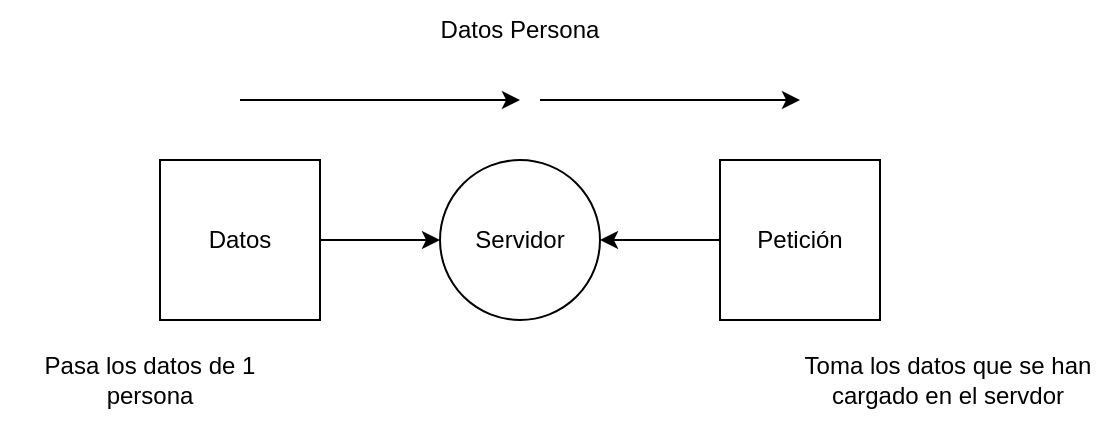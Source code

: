 <mxfile version="21.3.7" type="device">
  <diagram name="Página-1" id="MlhmUeWpA7BOnsDKHbM-">
    <mxGraphModel dx="766" dy="533" grid="1" gridSize="10" guides="1" tooltips="1" connect="1" arrows="1" fold="1" page="1" pageScale="1" pageWidth="827" pageHeight="1169" math="0" shadow="0">
      <root>
        <mxCell id="0" />
        <mxCell id="1" parent="0" />
        <mxCell id="Yi9xPrOxkYhz2sqCSwWm-6" style="edgeStyle=orthogonalEdgeStyle;rounded=0;orthogonalLoop=1;jettySize=auto;html=1;exitX=1;exitY=0.5;exitDx=0;exitDy=0;entryX=0;entryY=0.5;entryDx=0;entryDy=0;" edge="1" parent="1" source="Yi9xPrOxkYhz2sqCSwWm-1" target="Yi9xPrOxkYhz2sqCSwWm-2">
          <mxGeometry relative="1" as="geometry" />
        </mxCell>
        <mxCell id="Yi9xPrOxkYhz2sqCSwWm-1" value="Datos" style="whiteSpace=wrap;html=1;aspect=fixed;" vertex="1" parent="1">
          <mxGeometry x="160" y="170" width="80" height="80" as="geometry" />
        </mxCell>
        <mxCell id="Yi9xPrOxkYhz2sqCSwWm-2" value="Servidor" style="ellipse;whiteSpace=wrap;html=1;aspect=fixed;" vertex="1" parent="1">
          <mxGeometry x="300" y="170" width="80" height="80" as="geometry" />
        </mxCell>
        <mxCell id="Yi9xPrOxkYhz2sqCSwWm-8" style="edgeStyle=orthogonalEdgeStyle;rounded=0;orthogonalLoop=1;jettySize=auto;html=1;exitX=0;exitY=0.5;exitDx=0;exitDy=0;entryX=1;entryY=0.5;entryDx=0;entryDy=0;" edge="1" parent="1" source="Yi9xPrOxkYhz2sqCSwWm-3" target="Yi9xPrOxkYhz2sqCSwWm-2">
          <mxGeometry relative="1" as="geometry" />
        </mxCell>
        <mxCell id="Yi9xPrOxkYhz2sqCSwWm-3" value="Petición" style="whiteSpace=wrap;html=1;aspect=fixed;" vertex="1" parent="1">
          <mxGeometry x="440" y="170" width="80" height="80" as="geometry" />
        </mxCell>
        <mxCell id="Yi9xPrOxkYhz2sqCSwWm-4" value="" style="endArrow=classic;html=1;rounded=0;" edge="1" parent="1">
          <mxGeometry width="50" height="50" relative="1" as="geometry">
            <mxPoint x="200" y="140" as="sourcePoint" />
            <mxPoint x="340" y="140" as="targetPoint" />
          </mxGeometry>
        </mxCell>
        <mxCell id="Yi9xPrOxkYhz2sqCSwWm-5" value="" style="endArrow=classic;html=1;rounded=0;" edge="1" parent="1">
          <mxGeometry width="50" height="50" relative="1" as="geometry">
            <mxPoint x="350" y="140" as="sourcePoint" />
            <mxPoint x="480" y="140" as="targetPoint" />
          </mxGeometry>
        </mxCell>
        <mxCell id="Yi9xPrOxkYhz2sqCSwWm-9" value="Pasa los datos de 1 persona" style="text;html=1;strokeColor=none;fillColor=none;align=center;verticalAlign=middle;whiteSpace=wrap;rounded=0;" vertex="1" parent="1">
          <mxGeometry x="80" y="265" width="150" height="30" as="geometry" />
        </mxCell>
        <mxCell id="Yi9xPrOxkYhz2sqCSwWm-10" value="Toma los datos que se han cargado en el servdor" style="text;html=1;strokeColor=none;fillColor=none;align=center;verticalAlign=middle;whiteSpace=wrap;rounded=0;" vertex="1" parent="1">
          <mxGeometry x="480" y="260" width="148" height="40" as="geometry" />
        </mxCell>
        <mxCell id="Yi9xPrOxkYhz2sqCSwWm-11" value="Datos Persona" style="text;html=1;strokeColor=none;fillColor=none;align=center;verticalAlign=middle;whiteSpace=wrap;rounded=0;" vertex="1" parent="1">
          <mxGeometry x="290" y="90" width="100" height="30" as="geometry" />
        </mxCell>
      </root>
    </mxGraphModel>
  </diagram>
</mxfile>
